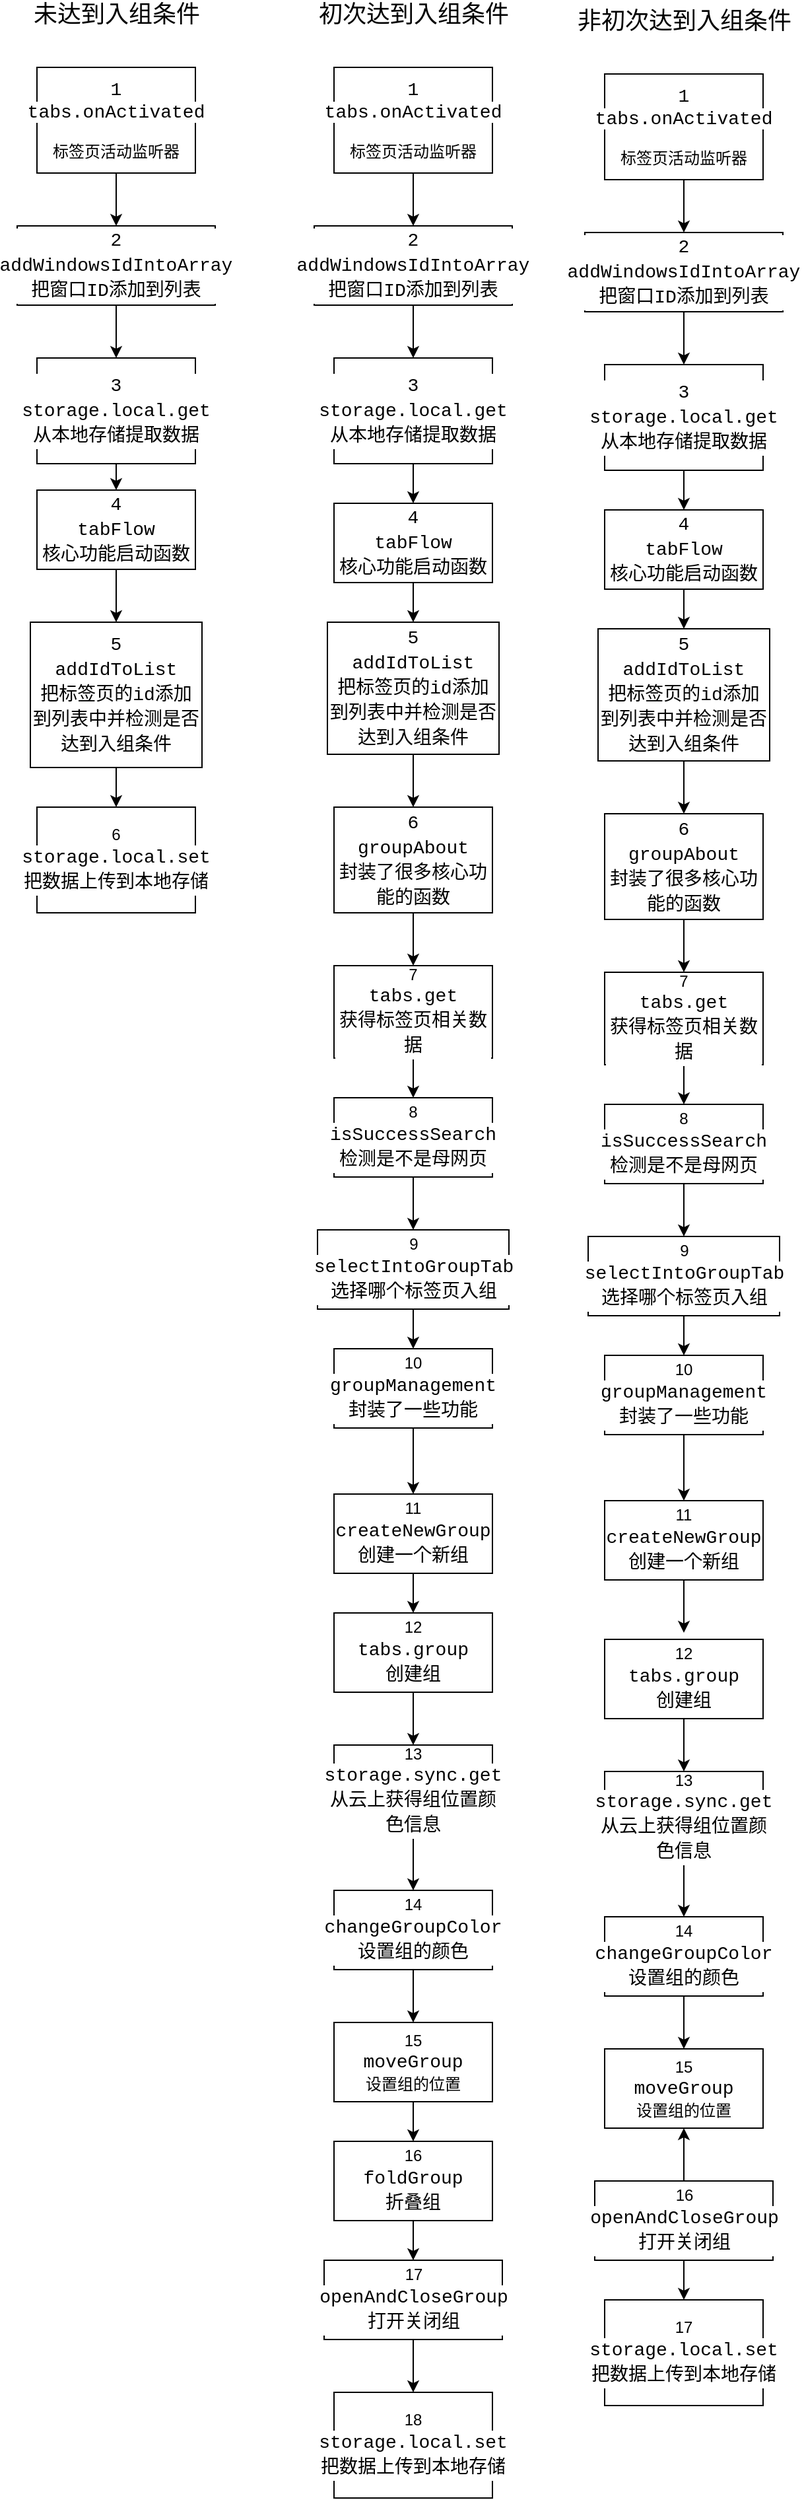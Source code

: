 <mxfile>
    <diagram id="6T31PPnlxJksm6oVFWNB" name="第 1 页">
        <mxGraphModel dx="869" dy="317" grid="1" gridSize="10" guides="1" tooltips="1" connect="1" arrows="1" fold="1" page="1" pageScale="1" pageWidth="827" pageHeight="1169" math="0" shadow="0">
            <root>
                <mxCell id="0"/>
                <mxCell id="1" parent="0"/>
                <mxCell id="5" value="" style="edgeStyle=none;html=1;fontSize=18;" parent="1" source="2" target="4" edge="1">
                    <mxGeometry relative="1" as="geometry"/>
                </mxCell>
                <mxCell id="2" value="&lt;span style=&quot;background-color: rgb(255 , 255 , 255) ; font-family: &amp;#34;d2coding&amp;#34; , &amp;#34;consolas&amp;#34; , &amp;#34;courier new&amp;#34; , monospace , &amp;#34;consolas&amp;#34; , &amp;#34;courier new&amp;#34; , monospace ; font-size: 14px&quot;&gt;1&lt;br&gt;tabs.onActivated&lt;/span&gt;&lt;br&gt;&lt;br&gt;标签页活动监听器" style="whiteSpace=wrap;html=1;" parent="1" vertex="1">
                    <mxGeometry x="80" y="80" width="120" height="80" as="geometry"/>
                </mxCell>
                <mxCell id="3" value="&lt;font style=&quot;font-size: 18px&quot;&gt;未达到入组条件&lt;/font&gt;" style="text;html=1;resizable=0;autosize=1;align=center;verticalAlign=middle;points=[];fillColor=none;strokeColor=none;rounded=0;" parent="1" vertex="1">
                    <mxGeometry x="70" y="30" width="140" height="20" as="geometry"/>
                </mxCell>
                <mxCell id="7" value="" style="edgeStyle=none;html=1;fontSize=18;" parent="1" source="4" target="6" edge="1">
                    <mxGeometry relative="1" as="geometry"/>
                </mxCell>
                <mxCell id="4" value="&lt;div style=&quot;background-color: rgb(255 , 255 , 255) ; font-family: &amp;#34;d2coding&amp;#34; , &amp;#34;consolas&amp;#34; , &amp;#34;courier new&amp;#34; , monospace , &amp;#34;consolas&amp;#34; , &amp;#34;courier new&amp;#34; , monospace ; font-size: 14px ; line-height: 19px&quot;&gt;&lt;div style=&quot;line-height: 19px&quot;&gt;2&lt;/div&gt;&lt;div style=&quot;line-height: 19px&quot;&gt;addWindowsIdIntoArray&lt;/div&gt;&lt;div style=&quot;line-height: 19px&quot;&gt;把窗口ID添加到列表&lt;/div&gt;&lt;/div&gt;" style="whiteSpace=wrap;html=1;" parent="1" vertex="1">
                    <mxGeometry x="65" y="200" width="150" height="60" as="geometry"/>
                </mxCell>
                <mxCell id="9" value="" style="edgeStyle=none;html=1;" edge="1" parent="1" source="6" target="8">
                    <mxGeometry relative="1" as="geometry"/>
                </mxCell>
                <mxCell id="6" value="&lt;div style=&quot;background-color: rgb(255 , 255 , 255) ; font-family: &amp;#34;d2coding&amp;#34; , &amp;#34;consolas&amp;#34; , &amp;#34;courier new&amp;#34; , monospace , &amp;#34;consolas&amp;#34; , &amp;#34;courier new&amp;#34; , monospace ; font-size: 14px ; line-height: 19px&quot;&gt;&lt;div style=&quot;line-height: 19px&quot;&gt;3&lt;/div&gt;&lt;div style=&quot;line-height: 19px&quot;&gt;storage.local.get&lt;/div&gt;&lt;div style=&quot;line-height: 19px&quot;&gt;从本地存储提取数据&lt;/div&gt;&lt;/div&gt;" style="whiteSpace=wrap;html=1;" parent="1" vertex="1">
                    <mxGeometry x="80" y="300" width="120" height="80" as="geometry"/>
                </mxCell>
                <mxCell id="11" value="" style="edgeStyle=none;html=1;" edge="1" parent="1" source="8" target="10">
                    <mxGeometry relative="1" as="geometry"/>
                </mxCell>
                <mxCell id="8" value="&lt;div style=&quot;background-color: rgb(255 , 255 , 255) ; font-family: &amp;#34;d2coding&amp;#34; , &amp;#34;consolas&amp;#34; , &amp;#34;courier new&amp;#34; , monospace , &amp;#34;consolas&amp;#34; , &amp;#34;courier new&amp;#34; , monospace ; font-size: 14px ; line-height: 19px&quot;&gt;&lt;div style=&quot;line-height: 19px&quot;&gt;4&lt;/div&gt;&lt;div style=&quot;line-height: 19px&quot;&gt;tabFlow&lt;/div&gt;&lt;div style=&quot;line-height: 19px&quot;&gt;核心功能启动函数&lt;/div&gt;&lt;/div&gt;" style="whiteSpace=wrap;html=1;" vertex="1" parent="1">
                    <mxGeometry x="80" y="400" width="120" height="60" as="geometry"/>
                </mxCell>
                <mxCell id="26" value="" style="edgeStyle=none;html=1;" edge="1" parent="1" source="10" target="25">
                    <mxGeometry relative="1" as="geometry"/>
                </mxCell>
                <mxCell id="10" value="&lt;div style=&quot;background-color: rgb(255 , 255 , 255) ; font-family: &amp;#34;d2coding&amp;#34; , &amp;#34;consolas&amp;#34; , &amp;#34;courier new&amp;#34; , monospace , &amp;#34;consolas&amp;#34; , &amp;#34;courier new&amp;#34; , monospace ; font-size: 14px ; line-height: 19px&quot;&gt;&lt;div style=&quot;line-height: 19px&quot;&gt;5&lt;/div&gt;&lt;div style=&quot;line-height: 19px&quot;&gt;addIdToList&lt;/div&gt;&lt;div style=&quot;line-height: 19px&quot;&gt;把标签页的id添加到列表中并检测是否达到入组条件&lt;/div&gt;&lt;/div&gt;" style="whiteSpace=wrap;html=1;" vertex="1" parent="1">
                    <mxGeometry x="75" y="500" width="130" height="110" as="geometry"/>
                </mxCell>
                <mxCell id="28" value="" style="edgeStyle=none;html=1;" edge="1" parent="1" source="12" target="27">
                    <mxGeometry relative="1" as="geometry"/>
                </mxCell>
                <mxCell id="12" value="&lt;div style=&quot;background-color: rgb(255 , 255 , 255) ; font-family: &amp;#34;d2coding&amp;#34; , &amp;#34;consolas&amp;#34; , &amp;#34;courier new&amp;#34; , monospace , &amp;#34;consolas&amp;#34; , &amp;#34;courier new&amp;#34; , monospace ; font-size: 14px ; line-height: 19px&quot;&gt;6&lt;/div&gt;&lt;div style=&quot;background-color: rgb(255 , 255 , 255) ; font-family: &amp;#34;d2coding&amp;#34; , &amp;#34;consolas&amp;#34; , &amp;#34;courier new&amp;#34; , monospace , &amp;#34;consolas&amp;#34; , &amp;#34;courier new&amp;#34; , monospace ; font-size: 14px ; line-height: 19px&quot;&gt;groupAbout&lt;/div&gt;&lt;div style=&quot;background-color: rgb(255 , 255 , 255) ; font-family: &amp;#34;d2coding&amp;#34; , &amp;#34;consolas&amp;#34; , &amp;#34;courier new&amp;#34; , monospace , &amp;#34;consolas&amp;#34; , &amp;#34;courier new&amp;#34; , monospace ; font-size: 14px ; line-height: 19px&quot;&gt;封装了很多核心功能的函数&lt;/div&gt;" style="whiteSpace=wrap;html=1;" vertex="1" parent="1">
                    <mxGeometry x="305" y="640" width="120" height="80" as="geometry"/>
                </mxCell>
                <mxCell id="14" value="" style="edgeStyle=none;html=1;fontSize=18;" edge="1" parent="1" source="15" target="18">
                    <mxGeometry relative="1" as="geometry"/>
                </mxCell>
                <mxCell id="15" value="&lt;span style=&quot;background-color: rgb(255 , 255 , 255) ; font-family: &amp;#34;d2coding&amp;#34; , &amp;#34;consolas&amp;#34; , &amp;#34;courier new&amp;#34; , monospace , &amp;#34;consolas&amp;#34; , &amp;#34;courier new&amp;#34; , monospace ; font-size: 14px&quot;&gt;1&lt;br&gt;tabs.onActivated&lt;/span&gt;&lt;br&gt;&lt;br&gt;标签页活动监听器" style="whiteSpace=wrap;html=1;" vertex="1" parent="1">
                    <mxGeometry x="305" y="80" width="120" height="80" as="geometry"/>
                </mxCell>
                <mxCell id="16" value="&lt;font style=&quot;font-size: 18px&quot;&gt;初次达到入组条件&lt;/font&gt;" style="text;html=1;resizable=0;autosize=1;align=center;verticalAlign=middle;points=[];fillColor=none;strokeColor=none;rounded=0;" vertex="1" parent="1">
                    <mxGeometry x="285" y="30" width="160" height="20" as="geometry"/>
                </mxCell>
                <mxCell id="17" value="" style="edgeStyle=none;html=1;fontSize=18;" edge="1" parent="1" source="18" target="20">
                    <mxGeometry relative="1" as="geometry"/>
                </mxCell>
                <mxCell id="18" value="&lt;div style=&quot;background-color: rgb(255 , 255 , 255) ; font-family: &amp;#34;d2coding&amp;#34; , &amp;#34;consolas&amp;#34; , &amp;#34;courier new&amp;#34; , monospace , &amp;#34;consolas&amp;#34; , &amp;#34;courier new&amp;#34; , monospace ; font-size: 14px ; line-height: 19px&quot;&gt;2&lt;/div&gt;&lt;div style=&quot;background-color: rgb(255 , 255 , 255) ; font-family: &amp;#34;d2coding&amp;#34; , &amp;#34;consolas&amp;#34; , &amp;#34;courier new&amp;#34; , monospace , &amp;#34;consolas&amp;#34; , &amp;#34;courier new&amp;#34; , monospace ; font-size: 14px ; line-height: 19px&quot;&gt;addWindowsIdIntoArray&lt;/div&gt;&lt;div style=&quot;background-color: rgb(255 , 255 , 255) ; font-family: &amp;#34;d2coding&amp;#34; , &amp;#34;consolas&amp;#34; , &amp;#34;courier new&amp;#34; , monospace , &amp;#34;consolas&amp;#34; , &amp;#34;courier new&amp;#34; , monospace ; font-size: 14px ; line-height: 19px&quot;&gt;把窗口ID添加到列表&lt;/div&gt;" style="whiteSpace=wrap;html=1;" vertex="1" parent="1">
                    <mxGeometry x="290" y="200" width="150" height="60" as="geometry"/>
                </mxCell>
                <mxCell id="19" value="" style="edgeStyle=none;html=1;" edge="1" parent="1" source="20" target="22">
                    <mxGeometry relative="1" as="geometry"/>
                </mxCell>
                <mxCell id="20" value="&lt;div style=&quot;background-color: rgb(255 , 255 , 255) ; font-family: &amp;#34;d2coding&amp;#34; , &amp;#34;consolas&amp;#34; , &amp;#34;courier new&amp;#34; , monospace , &amp;#34;consolas&amp;#34; , &amp;#34;courier new&amp;#34; , monospace ; font-size: 14px ; line-height: 19px&quot;&gt;3&lt;/div&gt;&lt;div style=&quot;background-color: rgb(255 , 255 , 255) ; font-family: &amp;#34;d2coding&amp;#34; , &amp;#34;consolas&amp;#34; , &amp;#34;courier new&amp;#34; , monospace , &amp;#34;consolas&amp;#34; , &amp;#34;courier new&amp;#34; , monospace ; font-size: 14px ; line-height: 19px&quot;&gt;storage.local.get&lt;/div&gt;&lt;div style=&quot;background-color: rgb(255 , 255 , 255) ; font-family: &amp;#34;d2coding&amp;#34; , &amp;#34;consolas&amp;#34; , &amp;#34;courier new&amp;#34; , monospace , &amp;#34;consolas&amp;#34; , &amp;#34;courier new&amp;#34; , monospace ; font-size: 14px ; line-height: 19px&quot;&gt;从本地存储提取数据&lt;/div&gt;" style="whiteSpace=wrap;html=1;" vertex="1" parent="1">
                    <mxGeometry x="305" y="300" width="120" height="80" as="geometry"/>
                </mxCell>
                <mxCell id="21" value="" style="edgeStyle=none;html=1;" edge="1" parent="1" source="22" target="24">
                    <mxGeometry relative="1" as="geometry"/>
                </mxCell>
                <mxCell id="22" value="&lt;div style=&quot;background-color: rgb(255 , 255 , 255) ; font-family: &amp;#34;d2coding&amp;#34; , &amp;#34;consolas&amp;#34; , &amp;#34;courier new&amp;#34; , monospace , &amp;#34;consolas&amp;#34; , &amp;#34;courier new&amp;#34; , monospace ; font-size: 14px ; line-height: 19px&quot;&gt;4&lt;/div&gt;&lt;div style=&quot;background-color: rgb(255 , 255 , 255) ; font-family: &amp;#34;d2coding&amp;#34; , &amp;#34;consolas&amp;#34; , &amp;#34;courier new&amp;#34; , monospace , &amp;#34;consolas&amp;#34; , &amp;#34;courier new&amp;#34; , monospace ; font-size: 14px ; line-height: 19px&quot;&gt;tabFlow&lt;/div&gt;&lt;div style=&quot;background-color: rgb(255 , 255 , 255) ; font-family: &amp;#34;d2coding&amp;#34; , &amp;#34;consolas&amp;#34; , &amp;#34;courier new&amp;#34; , monospace , &amp;#34;consolas&amp;#34; , &amp;#34;courier new&amp;#34; , monospace ; font-size: 14px ; line-height: 19px&quot;&gt;核心功能启动函数&lt;/div&gt;" style="whiteSpace=wrap;html=1;" vertex="1" parent="1">
                    <mxGeometry x="305" y="410" width="120" height="60" as="geometry"/>
                </mxCell>
                <mxCell id="23" value="" style="edgeStyle=none;html=1;entryX=0.5;entryY=0;entryDx=0;entryDy=0;" edge="1" parent="1" source="24" target="12">
                    <mxGeometry relative="1" as="geometry">
                        <mxPoint x="365" y="600" as="targetPoint"/>
                    </mxGeometry>
                </mxCell>
                <mxCell id="24" value="&lt;div style=&quot;background-color: rgb(255 , 255 , 255) ; font-family: &amp;#34;d2coding&amp;#34; , &amp;#34;consolas&amp;#34; , &amp;#34;courier new&amp;#34; , monospace , &amp;#34;consolas&amp;#34; , &amp;#34;courier new&amp;#34; , monospace ; font-size: 14px ; line-height: 19px&quot;&gt;5&lt;/div&gt;&lt;div style=&quot;background-color: rgb(255 , 255 , 255) ; font-family: &amp;#34;d2coding&amp;#34; , &amp;#34;consolas&amp;#34; , &amp;#34;courier new&amp;#34; , monospace , &amp;#34;consolas&amp;#34; , &amp;#34;courier new&amp;#34; , monospace ; font-size: 14px ; line-height: 19px&quot;&gt;addIdToList&lt;/div&gt;&lt;div style=&quot;background-color: rgb(255 , 255 , 255) ; font-family: &amp;#34;d2coding&amp;#34; , &amp;#34;consolas&amp;#34; , &amp;#34;courier new&amp;#34; , monospace , &amp;#34;consolas&amp;#34; , &amp;#34;courier new&amp;#34; , monospace ; font-size: 14px ; line-height: 19px&quot;&gt;把标签页的id添加到列表中并检测是否达到入组条件&lt;/div&gt;" style="whiteSpace=wrap;html=1;" vertex="1" parent="1">
                    <mxGeometry x="300" y="500" width="130" height="100" as="geometry"/>
                </mxCell>
                <mxCell id="25" value="6&lt;br&gt;&lt;div style=&quot;background-color: rgb(255 , 255 , 255) ; font-family: &amp;#34;d2coding&amp;#34; , &amp;#34;consolas&amp;#34; , &amp;#34;courier new&amp;#34; , monospace , &amp;#34;consolas&amp;#34; , &amp;#34;courier new&amp;#34; , monospace ; font-size: 14px ; line-height: 19px&quot;&gt;storage.local.set&lt;/div&gt;&lt;div style=&quot;background-color: rgb(255 , 255 , 255) ; font-family: &amp;#34;d2coding&amp;#34; , &amp;#34;consolas&amp;#34; , &amp;#34;courier new&amp;#34; , monospace , &amp;#34;consolas&amp;#34; , &amp;#34;courier new&amp;#34; , monospace ; font-size: 14px ; line-height: 19px&quot;&gt;把数据上传到本地存储&lt;/div&gt;" style="whiteSpace=wrap;html=1;" vertex="1" parent="1">
                    <mxGeometry x="80" y="640" width="120" height="80" as="geometry"/>
                </mxCell>
                <mxCell id="30" value="" style="edgeStyle=none;html=1;" edge="1" parent="1" source="27" target="29">
                    <mxGeometry relative="1" as="geometry"/>
                </mxCell>
                <mxCell id="27" value="7&lt;br&gt;&lt;div style=&quot;background-color: rgb(255 , 255 , 255) ; font-family: &amp;#34;d2coding&amp;#34; , &amp;#34;consolas&amp;#34; , &amp;#34;courier new&amp;#34; , monospace , &amp;#34;consolas&amp;#34; , &amp;#34;courier new&amp;#34; , monospace ; font-size: 14px ; line-height: 19px&quot;&gt;tabs.get&lt;/div&gt;&lt;div style=&quot;background-color: rgb(255 , 255 , 255) ; font-family: &amp;#34;d2coding&amp;#34; , &amp;#34;consolas&amp;#34; , &amp;#34;courier new&amp;#34; , monospace , &amp;#34;consolas&amp;#34; , &amp;#34;courier new&amp;#34; , monospace ; font-size: 14px ; line-height: 19px&quot;&gt;获得标签页相关数据&lt;/div&gt;" style="whiteSpace=wrap;html=1;" vertex="1" parent="1">
                    <mxGeometry x="305" y="760" width="120" height="70" as="geometry"/>
                </mxCell>
                <mxCell id="32" value="" style="edgeStyle=none;html=1;" edge="1" parent="1" source="29" target="31">
                    <mxGeometry relative="1" as="geometry"/>
                </mxCell>
                <mxCell id="29" value="8&lt;br&gt;&lt;div style=&quot;background-color: rgb(255 , 255 , 255) ; font-family: &amp;#34;d2coding&amp;#34; , &amp;#34;consolas&amp;#34; , &amp;#34;courier new&amp;#34; , monospace , &amp;#34;consolas&amp;#34; , &amp;#34;courier new&amp;#34; , monospace ; font-size: 14px ; line-height: 19px&quot;&gt;isSuccessSearch&lt;/div&gt;&lt;div style=&quot;background-color: rgb(255 , 255 , 255) ; font-family: &amp;#34;d2coding&amp;#34; , &amp;#34;consolas&amp;#34; , &amp;#34;courier new&amp;#34; , monospace , &amp;#34;consolas&amp;#34; , &amp;#34;courier new&amp;#34; , monospace ; font-size: 14px ; line-height: 19px&quot;&gt;检测是不是母网页&lt;/div&gt;" style="whiteSpace=wrap;html=1;" vertex="1" parent="1">
                    <mxGeometry x="305" y="860" width="120" height="60" as="geometry"/>
                </mxCell>
                <mxCell id="34" value="" style="edgeStyle=none;html=1;" edge="1" parent="1" source="31" target="33">
                    <mxGeometry relative="1" as="geometry"/>
                </mxCell>
                <mxCell id="31" value="9&lt;br&gt;&lt;div style=&quot;background-color: rgb(255 , 255 , 255) ; font-family: &amp;#34;d2coding&amp;#34; , &amp;#34;consolas&amp;#34; , &amp;#34;courier new&amp;#34; , monospace , &amp;#34;consolas&amp;#34; , &amp;#34;courier new&amp;#34; , monospace ; font-size: 14px ; line-height: 19px&quot;&gt;selectIntoGroupTab&lt;/div&gt;&lt;div style=&quot;background-color: rgb(255 , 255 , 255) ; font-family: &amp;#34;d2coding&amp;#34; , &amp;#34;consolas&amp;#34; , &amp;#34;courier new&amp;#34; , monospace , &amp;#34;consolas&amp;#34; , &amp;#34;courier new&amp;#34; , monospace ; font-size: 14px ; line-height: 19px&quot;&gt;选择哪个标签页入组&lt;/div&gt;" style="whiteSpace=wrap;html=1;" vertex="1" parent="1">
                    <mxGeometry x="292.5" y="960" width="145" height="60" as="geometry"/>
                </mxCell>
                <mxCell id="36" value="" style="edgeStyle=none;html=1;" edge="1" parent="1" source="33" target="35">
                    <mxGeometry relative="1" as="geometry"/>
                </mxCell>
                <mxCell id="33" value="10&lt;br&gt;&lt;div style=&quot;background-color: rgb(255 , 255 , 255) ; font-family: &amp;#34;d2coding&amp;#34; , &amp;#34;consolas&amp;#34; , &amp;#34;courier new&amp;#34; , monospace , &amp;#34;consolas&amp;#34; , &amp;#34;courier new&amp;#34; , monospace ; font-size: 14px ; line-height: 19px&quot;&gt;groupManagement&lt;/div&gt;&lt;div style=&quot;background-color: rgb(255 , 255 , 255) ; font-family: &amp;#34;d2coding&amp;#34; , &amp;#34;consolas&amp;#34; , &amp;#34;courier new&amp;#34; , monospace , &amp;#34;consolas&amp;#34; , &amp;#34;courier new&amp;#34; , monospace ; font-size: 14px ; line-height: 19px&quot;&gt;封装了一些功能&lt;/div&gt;" style="whiteSpace=wrap;html=1;" vertex="1" parent="1">
                    <mxGeometry x="305" y="1050" width="120" height="60" as="geometry"/>
                </mxCell>
                <mxCell id="95" value="" style="edgeStyle=none;html=1;" edge="1" parent="1" source="35" target="94">
                    <mxGeometry relative="1" as="geometry"/>
                </mxCell>
                <mxCell id="35" value="11&lt;br&gt;&lt;div style=&quot;background-color: rgb(255 , 255 , 255) ; font-family: &amp;#34;d2coding&amp;#34; , &amp;#34;consolas&amp;#34; , &amp;#34;courier new&amp;#34; , monospace , &amp;#34;consolas&amp;#34; , &amp;#34;courier new&amp;#34; , monospace ; font-size: 14px ; line-height: 19px&quot;&gt;createNewGroup&lt;/div&gt;&lt;div style=&quot;background-color: rgb(255 , 255 , 255) ; font-family: &amp;#34;d2coding&amp;#34; , &amp;#34;consolas&amp;#34; , &amp;#34;courier new&amp;#34; , monospace , &amp;#34;consolas&amp;#34; , &amp;#34;courier new&amp;#34; , monospace ; font-size: 14px ; line-height: 19px&quot;&gt;创建一个新组&lt;/div&gt;" style="whiteSpace=wrap;html=1;" vertex="1" parent="1">
                    <mxGeometry x="305" y="1160" width="120" height="60" as="geometry"/>
                </mxCell>
                <mxCell id="40" value="" style="edgeStyle=none;html=1;" edge="1" parent="1" source="37" target="39">
                    <mxGeometry relative="1" as="geometry"/>
                </mxCell>
                <mxCell id="37" value="16&lt;br&gt;&lt;div style=&quot;background-color: rgb(255 , 255 , 255) ; font-family: &amp;#34;d2coding&amp;#34; , &amp;#34;consolas&amp;#34; , &amp;#34;courier new&amp;#34; , monospace , &amp;#34;consolas&amp;#34; , &amp;#34;courier new&amp;#34; , monospace ; font-size: 14px ; line-height: 19px&quot;&gt;foldGroup&lt;/div&gt;&lt;div style=&quot;background-color: rgb(255 , 255 , 255) ; font-family: &amp;#34;d2coding&amp;#34; , &amp;#34;consolas&amp;#34; , &amp;#34;courier new&amp;#34; , monospace , &amp;#34;consolas&amp;#34; , &amp;#34;courier new&amp;#34; , monospace ; font-size: 14px ; line-height: 19px&quot;&gt;折叠组&lt;/div&gt;" style="whiteSpace=wrap;html=1;" vertex="1" parent="1">
                    <mxGeometry x="305" y="1650" width="120" height="60" as="geometry"/>
                </mxCell>
                <mxCell id="113" value="" style="edgeStyle=none;html=1;" edge="1" parent="1" source="39" target="112">
                    <mxGeometry relative="1" as="geometry"/>
                </mxCell>
                <mxCell id="39" value="17&lt;br&gt;&lt;div style=&quot;background-color: rgb(255 , 255 , 255) ; font-family: &amp;#34;d2coding&amp;#34; , &amp;#34;consolas&amp;#34; , &amp;#34;courier new&amp;#34; , monospace , &amp;#34;consolas&amp;#34; , &amp;#34;courier new&amp;#34; , monospace ; font-size: 14px ; line-height: 19px&quot;&gt;openAndCloseGroup&lt;/div&gt;&lt;div style=&quot;background-color: rgb(255 , 255 , 255) ; font-family: &amp;#34;d2coding&amp;#34; , &amp;#34;consolas&amp;#34; , &amp;#34;courier new&amp;#34; , monospace , &amp;#34;consolas&amp;#34; , &amp;#34;courier new&amp;#34; , monospace ; font-size: 14px ; line-height: 19px&quot;&gt;打开关闭组&lt;/div&gt;" style="whiteSpace=wrap;html=1;" vertex="1" parent="1">
                    <mxGeometry x="297.5" y="1740" width="135" height="60" as="geometry"/>
                </mxCell>
                <mxCell id="65" value="" style="edgeStyle=none;html=1;" edge="1" parent="1" source="66" target="79">
                    <mxGeometry relative="1" as="geometry"/>
                </mxCell>
                <mxCell id="66" value="&lt;div style=&quot;background-color: rgb(255 , 255 , 255) ; font-family: &amp;#34;d2coding&amp;#34; , &amp;#34;consolas&amp;#34; , &amp;#34;courier new&amp;#34; , monospace , &amp;#34;consolas&amp;#34; , &amp;#34;courier new&amp;#34; , monospace ; font-size: 14px ; line-height: 19px&quot;&gt;6&lt;/div&gt;&lt;div style=&quot;background-color: rgb(255 , 255 , 255) ; font-family: &amp;#34;d2coding&amp;#34; , &amp;#34;consolas&amp;#34; , &amp;#34;courier new&amp;#34; , monospace , &amp;#34;consolas&amp;#34; , &amp;#34;courier new&amp;#34; , monospace ; font-size: 14px ; line-height: 19px&quot;&gt;groupAbout&lt;/div&gt;&lt;div style=&quot;background-color: rgb(255 , 255 , 255) ; font-family: &amp;#34;d2coding&amp;#34; , &amp;#34;consolas&amp;#34; , &amp;#34;courier new&amp;#34; , monospace , &amp;#34;consolas&amp;#34; , &amp;#34;courier new&amp;#34; , monospace ; font-size: 14px ; line-height: 19px&quot;&gt;封装了很多核心功能的函数&lt;/div&gt;" style="whiteSpace=wrap;html=1;" vertex="1" parent="1">
                    <mxGeometry x="510" y="645" width="120" height="80" as="geometry"/>
                </mxCell>
                <mxCell id="67" value="" style="edgeStyle=none;html=1;fontSize=18;" edge="1" parent="1" source="68" target="71">
                    <mxGeometry relative="1" as="geometry"/>
                </mxCell>
                <mxCell id="68" value="&lt;span style=&quot;background-color: rgb(255 , 255 , 255) ; font-family: &amp;#34;d2coding&amp;#34; , &amp;#34;consolas&amp;#34; , &amp;#34;courier new&amp;#34; , monospace , &amp;#34;consolas&amp;#34; , &amp;#34;courier new&amp;#34; , monospace ; font-size: 14px&quot;&gt;1&lt;br&gt;tabs.onActivated&lt;/span&gt;&lt;br&gt;&lt;br&gt;标签页活动监听器" style="whiteSpace=wrap;html=1;" vertex="1" parent="1">
                    <mxGeometry x="510" y="85" width="120" height="80" as="geometry"/>
                </mxCell>
                <mxCell id="69" value="&lt;font style=&quot;font-size: 18px&quot;&gt;非初次达到入组条件&lt;/font&gt;" style="text;html=1;resizable=0;autosize=1;align=center;verticalAlign=middle;points=[];fillColor=none;strokeColor=none;rounded=0;" vertex="1" parent="1">
                    <mxGeometry x="480" y="35" width="180" height="20" as="geometry"/>
                </mxCell>
                <mxCell id="70" value="" style="edgeStyle=none;html=1;fontSize=18;" edge="1" parent="1" source="71" target="73">
                    <mxGeometry relative="1" as="geometry"/>
                </mxCell>
                <mxCell id="71" value="&lt;div style=&quot;background-color: rgb(255 , 255 , 255) ; font-family: &amp;#34;d2coding&amp;#34; , &amp;#34;consolas&amp;#34; , &amp;#34;courier new&amp;#34; , monospace , &amp;#34;consolas&amp;#34; , &amp;#34;courier new&amp;#34; , monospace ; font-size: 14px ; line-height: 19px&quot;&gt;2&lt;/div&gt;&lt;div style=&quot;background-color: rgb(255 , 255 , 255) ; font-family: &amp;#34;d2coding&amp;#34; , &amp;#34;consolas&amp;#34; , &amp;#34;courier new&amp;#34; , monospace , &amp;#34;consolas&amp;#34; , &amp;#34;courier new&amp;#34; , monospace ; font-size: 14px ; line-height: 19px&quot;&gt;addWindowsIdIntoArray&lt;/div&gt;&lt;div style=&quot;background-color: rgb(255 , 255 , 255) ; font-family: &amp;#34;d2coding&amp;#34; , &amp;#34;consolas&amp;#34; , &amp;#34;courier new&amp;#34; , monospace , &amp;#34;consolas&amp;#34; , &amp;#34;courier new&amp;#34; , monospace ; font-size: 14px ; line-height: 19px&quot;&gt;把窗口ID添加到列表&lt;/div&gt;" style="whiteSpace=wrap;html=1;" vertex="1" parent="1">
                    <mxGeometry x="495" y="205" width="150" height="60" as="geometry"/>
                </mxCell>
                <mxCell id="72" value="" style="edgeStyle=none;html=1;" edge="1" parent="1" source="73" target="75">
                    <mxGeometry relative="1" as="geometry"/>
                </mxCell>
                <mxCell id="73" value="&lt;div style=&quot;background-color: rgb(255 , 255 , 255) ; font-family: &amp;#34;d2coding&amp;#34; , &amp;#34;consolas&amp;#34; , &amp;#34;courier new&amp;#34; , monospace , &amp;#34;consolas&amp;#34; , &amp;#34;courier new&amp;#34; , monospace ; font-size: 14px ; line-height: 19px&quot;&gt;3&lt;/div&gt;&lt;div style=&quot;background-color: rgb(255 , 255 , 255) ; font-family: &amp;#34;d2coding&amp;#34; , &amp;#34;consolas&amp;#34; , &amp;#34;courier new&amp;#34; , monospace , &amp;#34;consolas&amp;#34; , &amp;#34;courier new&amp;#34; , monospace ; font-size: 14px ; line-height: 19px&quot;&gt;storage.local.get&lt;/div&gt;&lt;div style=&quot;background-color: rgb(255 , 255 , 255) ; font-family: &amp;#34;d2coding&amp;#34; , &amp;#34;consolas&amp;#34; , &amp;#34;courier new&amp;#34; , monospace , &amp;#34;consolas&amp;#34; , &amp;#34;courier new&amp;#34; , monospace ; font-size: 14px ; line-height: 19px&quot;&gt;从本地存储提取数据&lt;/div&gt;" style="whiteSpace=wrap;html=1;" vertex="1" parent="1">
                    <mxGeometry x="510" y="305" width="120" height="80" as="geometry"/>
                </mxCell>
                <mxCell id="74" value="" style="edgeStyle=none;html=1;" edge="1" parent="1" source="75" target="77">
                    <mxGeometry relative="1" as="geometry"/>
                </mxCell>
                <mxCell id="75" value="&lt;div style=&quot;background-color: rgb(255 , 255 , 255) ; font-family: &amp;#34;d2coding&amp;#34; , &amp;#34;consolas&amp;#34; , &amp;#34;courier new&amp;#34; , monospace , &amp;#34;consolas&amp;#34; , &amp;#34;courier new&amp;#34; , monospace ; font-size: 14px ; line-height: 19px&quot;&gt;4&lt;/div&gt;&lt;div style=&quot;background-color: rgb(255 , 255 , 255) ; font-family: &amp;#34;d2coding&amp;#34; , &amp;#34;consolas&amp;#34; , &amp;#34;courier new&amp;#34; , monospace , &amp;#34;consolas&amp;#34; , &amp;#34;courier new&amp;#34; , monospace ; font-size: 14px ; line-height: 19px&quot;&gt;tabFlow&lt;/div&gt;&lt;div style=&quot;background-color: rgb(255 , 255 , 255) ; font-family: &amp;#34;d2coding&amp;#34; , &amp;#34;consolas&amp;#34; , &amp;#34;courier new&amp;#34; , monospace , &amp;#34;consolas&amp;#34; , &amp;#34;courier new&amp;#34; , monospace ; font-size: 14px ; line-height: 19px&quot;&gt;核心功能启动函数&lt;/div&gt;" style="whiteSpace=wrap;html=1;" vertex="1" parent="1">
                    <mxGeometry x="510" y="415" width="120" height="60" as="geometry"/>
                </mxCell>
                <mxCell id="76" value="" style="edgeStyle=none;html=1;entryX=0.5;entryY=0;entryDx=0;entryDy=0;" edge="1" parent="1" source="77" target="66">
                    <mxGeometry relative="1" as="geometry">
                        <mxPoint x="570" y="605" as="targetPoint"/>
                    </mxGeometry>
                </mxCell>
                <mxCell id="77" value="&lt;div style=&quot;background-color: rgb(255 , 255 , 255) ; font-family: &amp;#34;d2coding&amp;#34; , &amp;#34;consolas&amp;#34; , &amp;#34;courier new&amp;#34; , monospace , &amp;#34;consolas&amp;#34; , &amp;#34;courier new&amp;#34; , monospace ; font-size: 14px ; line-height: 19px&quot;&gt;5&lt;/div&gt;&lt;div style=&quot;background-color: rgb(255 , 255 , 255) ; font-family: &amp;#34;d2coding&amp;#34; , &amp;#34;consolas&amp;#34; , &amp;#34;courier new&amp;#34; , monospace , &amp;#34;consolas&amp;#34; , &amp;#34;courier new&amp;#34; , monospace ; font-size: 14px ; line-height: 19px&quot;&gt;addIdToList&lt;/div&gt;&lt;div style=&quot;background-color: rgb(255 , 255 , 255) ; font-family: &amp;#34;d2coding&amp;#34; , &amp;#34;consolas&amp;#34; , &amp;#34;courier new&amp;#34; , monospace , &amp;#34;consolas&amp;#34; , &amp;#34;courier new&amp;#34; , monospace ; font-size: 14px ; line-height: 19px&quot;&gt;把标签页的id添加到列表中并检测是否达到入组条件&lt;/div&gt;" style="whiteSpace=wrap;html=1;" vertex="1" parent="1">
                    <mxGeometry x="505" y="505" width="130" height="100" as="geometry"/>
                </mxCell>
                <mxCell id="78" value="" style="edgeStyle=none;html=1;" edge="1" parent="1" source="79" target="81">
                    <mxGeometry relative="1" as="geometry"/>
                </mxCell>
                <mxCell id="79" value="7&lt;br&gt;&lt;div style=&quot;background-color: rgb(255 , 255 , 255) ; font-family: &amp;#34;d2coding&amp;#34; , &amp;#34;consolas&amp;#34; , &amp;#34;courier new&amp;#34; , monospace , &amp;#34;consolas&amp;#34; , &amp;#34;courier new&amp;#34; , monospace ; font-size: 14px ; line-height: 19px&quot;&gt;tabs.get&lt;/div&gt;&lt;div style=&quot;background-color: rgb(255 , 255 , 255) ; font-family: &amp;#34;d2coding&amp;#34; , &amp;#34;consolas&amp;#34; , &amp;#34;courier new&amp;#34; , monospace , &amp;#34;consolas&amp;#34; , &amp;#34;courier new&amp;#34; , monospace ; font-size: 14px ; line-height: 19px&quot;&gt;获得标签页相关数据&lt;/div&gt;" style="whiteSpace=wrap;html=1;" vertex="1" parent="1">
                    <mxGeometry x="510" y="765" width="120" height="70" as="geometry"/>
                </mxCell>
                <mxCell id="80" value="" style="edgeStyle=none;html=1;" edge="1" parent="1" source="81" target="83">
                    <mxGeometry relative="1" as="geometry"/>
                </mxCell>
                <mxCell id="81" value="8&lt;br&gt;&lt;div style=&quot;background-color: rgb(255 , 255 , 255) ; font-family: &amp;#34;d2coding&amp;#34; , &amp;#34;consolas&amp;#34; , &amp;#34;courier new&amp;#34; , monospace , &amp;#34;consolas&amp;#34; , &amp;#34;courier new&amp;#34; , monospace ; font-size: 14px ; line-height: 19px&quot;&gt;isSuccessSearch&lt;/div&gt;&lt;div style=&quot;background-color: rgb(255 , 255 , 255) ; font-family: &amp;#34;d2coding&amp;#34; , &amp;#34;consolas&amp;#34; , &amp;#34;courier new&amp;#34; , monospace , &amp;#34;consolas&amp;#34; , &amp;#34;courier new&amp;#34; , monospace ; font-size: 14px ; line-height: 19px&quot;&gt;检测是不是母网页&lt;/div&gt;" style="whiteSpace=wrap;html=1;" vertex="1" parent="1">
                    <mxGeometry x="510" y="865" width="120" height="60" as="geometry"/>
                </mxCell>
                <mxCell id="82" value="" style="edgeStyle=none;html=1;" edge="1" parent="1" source="83" target="85">
                    <mxGeometry relative="1" as="geometry"/>
                </mxCell>
                <mxCell id="83" value="9&lt;br&gt;&lt;div style=&quot;background-color: rgb(255 , 255 , 255) ; font-family: &amp;#34;d2coding&amp;#34; , &amp;#34;consolas&amp;#34; , &amp;#34;courier new&amp;#34; , monospace , &amp;#34;consolas&amp;#34; , &amp;#34;courier new&amp;#34; , monospace ; font-size: 14px ; line-height: 19px&quot;&gt;selectIntoGroupTab&lt;/div&gt;&lt;div style=&quot;background-color: rgb(255 , 255 , 255) ; font-family: &amp;#34;d2coding&amp;#34; , &amp;#34;consolas&amp;#34; , &amp;#34;courier new&amp;#34; , monospace , &amp;#34;consolas&amp;#34; , &amp;#34;courier new&amp;#34; , monospace ; font-size: 14px ; line-height: 19px&quot;&gt;选择哪个标签页入组&lt;/div&gt;" style="whiteSpace=wrap;html=1;" vertex="1" parent="1">
                    <mxGeometry x="497.5" y="965" width="145" height="60" as="geometry"/>
                </mxCell>
                <mxCell id="84" value="" style="edgeStyle=none;html=1;" edge="1" parent="1" source="85" target="87">
                    <mxGeometry relative="1" as="geometry"/>
                </mxCell>
                <mxCell id="85" value="10&lt;br&gt;&lt;div style=&quot;background-color: rgb(255 , 255 , 255) ; font-family: &amp;#34;d2coding&amp;#34; , &amp;#34;consolas&amp;#34; , &amp;#34;courier new&amp;#34; , monospace , &amp;#34;consolas&amp;#34; , &amp;#34;courier new&amp;#34; , monospace ; font-size: 14px ; line-height: 19px&quot;&gt;groupManagement&lt;/div&gt;&lt;div style=&quot;background-color: rgb(255 , 255 , 255) ; font-family: &amp;#34;d2coding&amp;#34; , &amp;#34;consolas&amp;#34; , &amp;#34;courier new&amp;#34; , monospace , &amp;#34;consolas&amp;#34; , &amp;#34;courier new&amp;#34; , monospace ; font-size: 14px ; line-height: 19px&quot;&gt;封装了一些功能&lt;/div&gt;" style="whiteSpace=wrap;html=1;" vertex="1" parent="1">
                    <mxGeometry x="510" y="1055" width="120" height="60" as="geometry"/>
                </mxCell>
                <mxCell id="86" value="" style="edgeStyle=none;html=1;" edge="1" parent="1" source="87">
                    <mxGeometry relative="1" as="geometry">
                        <mxPoint x="570" y="1265" as="targetPoint"/>
                    </mxGeometry>
                </mxCell>
                <mxCell id="87" value="11&lt;br&gt;&lt;div style=&quot;background-color: rgb(255 , 255 , 255) ; font-family: &amp;#34;d2coding&amp;#34; , &amp;#34;consolas&amp;#34; , &amp;#34;courier new&amp;#34; , monospace , &amp;#34;consolas&amp;#34; , &amp;#34;courier new&amp;#34; , monospace ; font-size: 14px ; line-height: 19px&quot;&gt;createNewGroup&lt;/div&gt;&lt;div style=&quot;background-color: rgb(255 , 255 , 255) ; font-family: &amp;#34;d2coding&amp;#34; , &amp;#34;consolas&amp;#34; , &amp;#34;courier new&amp;#34; , monospace , &amp;#34;consolas&amp;#34; , &amp;#34;courier new&amp;#34; , monospace ; font-size: 14px ; line-height: 19px&quot;&gt;创建一个新组&lt;/div&gt;" style="whiteSpace=wrap;html=1;" vertex="1" parent="1">
                    <mxGeometry x="510" y="1165" width="120" height="60" as="geometry"/>
                </mxCell>
                <mxCell id="97" value="" style="edgeStyle=none;html=1;" edge="1" parent="1" source="94" target="96">
                    <mxGeometry relative="1" as="geometry"/>
                </mxCell>
                <mxCell id="94" value="12&lt;br&gt;&lt;div style=&quot;background-color: rgb(255 , 255 , 255) ; font-family: &amp;#34;d2coding&amp;#34; , &amp;#34;consolas&amp;#34; , &amp;#34;courier new&amp;#34; , monospace , &amp;#34;consolas&amp;#34; , &amp;#34;courier new&amp;#34; , monospace ; font-size: 14px ; line-height: 19px&quot;&gt;tabs.group&lt;/div&gt;&lt;div style=&quot;background-color: rgb(255 , 255 , 255) ; font-family: &amp;#34;d2coding&amp;#34; , &amp;#34;consolas&amp;#34; , &amp;#34;courier new&amp;#34; , monospace , &amp;#34;consolas&amp;#34; , &amp;#34;courier new&amp;#34; , monospace ; font-size: 14px ; line-height: 19px&quot;&gt;创建组&lt;/div&gt;" style="whiteSpace=wrap;html=1;" vertex="1" parent="1">
                    <mxGeometry x="305" y="1250" width="120" height="60" as="geometry"/>
                </mxCell>
                <mxCell id="99" value="" style="edgeStyle=none;html=1;" edge="1" parent="1" source="96" target="98">
                    <mxGeometry relative="1" as="geometry"/>
                </mxCell>
                <mxCell id="96" value="13&lt;br&gt;&lt;div style=&quot;background-color: rgb(255 , 255 , 255) ; font-family: &amp;#34;d2coding&amp;#34; , &amp;#34;consolas&amp;#34; , &amp;#34;courier new&amp;#34; , monospace , &amp;#34;consolas&amp;#34; , &amp;#34;courier new&amp;#34; , monospace ; font-size: 14px ; line-height: 19px&quot;&gt;storage.sync.get&lt;/div&gt;&lt;div style=&quot;background-color: rgb(255 , 255 , 255) ; font-family: &amp;#34;d2coding&amp;#34; , &amp;#34;consolas&amp;#34; , &amp;#34;courier new&amp;#34; , monospace , &amp;#34;consolas&amp;#34; , &amp;#34;courier new&amp;#34; , monospace ; font-size: 14px ; line-height: 19px&quot;&gt;从云上获得组位置颜色信息&lt;/div&gt;" style="whiteSpace=wrap;html=1;" vertex="1" parent="1">
                    <mxGeometry x="305" y="1350" width="120" height="70" as="geometry"/>
                </mxCell>
                <mxCell id="101" value="" style="edgeStyle=none;html=1;" edge="1" parent="1" source="98" target="100">
                    <mxGeometry relative="1" as="geometry"/>
                </mxCell>
                <mxCell id="98" value="14&lt;br&gt;&lt;div style=&quot;background-color: rgb(255 , 255 , 255) ; font-family: &amp;#34;d2coding&amp;#34; , &amp;#34;consolas&amp;#34; , &amp;#34;courier new&amp;#34; , monospace , &amp;#34;consolas&amp;#34; , &amp;#34;courier new&amp;#34; , monospace ; font-size: 14px ; line-height: 19px&quot;&gt;changeGroupColor&lt;/div&gt;&lt;div style=&quot;background-color: rgb(255 , 255 , 255) ; font-family: &amp;#34;d2coding&amp;#34; , &amp;#34;consolas&amp;#34; , &amp;#34;courier new&amp;#34; , monospace , &amp;#34;consolas&amp;#34; , &amp;#34;courier new&amp;#34; , monospace ; font-size: 14px ; line-height: 19px&quot;&gt;设置组的颜色&lt;/div&gt;" style="whiteSpace=wrap;html=1;" vertex="1" parent="1">
                    <mxGeometry x="305" y="1460" width="120" height="60" as="geometry"/>
                </mxCell>
                <mxCell id="102" value="" style="edgeStyle=none;html=1;" edge="1" parent="1" source="100" target="37">
                    <mxGeometry relative="1" as="geometry"/>
                </mxCell>
                <mxCell id="100" value="15&lt;br&gt;&lt;div style=&quot;background-color: rgb(255 , 255 , 255) ; font-family: &amp;#34;d2coding&amp;#34; , &amp;#34;consolas&amp;#34; , &amp;#34;courier new&amp;#34; , monospace , &amp;#34;consolas&amp;#34; , &amp;#34;courier new&amp;#34; , monospace ; font-size: 14px ; line-height: 19px&quot;&gt;moveGroup&lt;/div&gt;设置组的位置" style="whiteSpace=wrap;html=1;" vertex="1" parent="1">
                    <mxGeometry x="305" y="1560" width="120" height="60" as="geometry"/>
                </mxCell>
                <mxCell id="103" value="" style="edgeStyle=none;html=1;" edge="1" parent="1" source="104" target="105">
                    <mxGeometry relative="1" as="geometry"/>
                </mxCell>
                <mxCell id="104" value="12&lt;br&gt;&lt;div style=&quot;background-color: rgb(255 , 255 , 255) ; font-family: &amp;#34;d2coding&amp;#34; , &amp;#34;consolas&amp;#34; , &amp;#34;courier new&amp;#34; , monospace , &amp;#34;consolas&amp;#34; , &amp;#34;courier new&amp;#34; , monospace ; font-size: 14px ; line-height: 19px&quot;&gt;tabs.group&lt;/div&gt;&lt;div style=&quot;background-color: rgb(255 , 255 , 255) ; font-family: &amp;#34;d2coding&amp;#34; , &amp;#34;consolas&amp;#34; , &amp;#34;courier new&amp;#34; , monospace , &amp;#34;consolas&amp;#34; , &amp;#34;courier new&amp;#34; , monospace ; font-size: 14px ; line-height: 19px&quot;&gt;创建组&lt;/div&gt;" style="whiteSpace=wrap;html=1;" vertex="1" parent="1">
                    <mxGeometry x="510" y="1270" width="120" height="60" as="geometry"/>
                </mxCell>
                <mxCell id="109" value="" style="edgeStyle=none;html=1;" edge="1" parent="1" source="105" target="107">
                    <mxGeometry relative="1" as="geometry"/>
                </mxCell>
                <mxCell id="105" value="13&lt;br&gt;&lt;div style=&quot;background-color: rgb(255 , 255 , 255) ; font-family: &amp;#34;d2coding&amp;#34; , &amp;#34;consolas&amp;#34; , &amp;#34;courier new&amp;#34; , monospace , &amp;#34;consolas&amp;#34; , &amp;#34;courier new&amp;#34; , monospace ; font-size: 14px ; line-height: 19px&quot;&gt;storage.sync.get&lt;/div&gt;&lt;div style=&quot;background-color: rgb(255 , 255 , 255) ; font-family: &amp;#34;d2coding&amp;#34; , &amp;#34;consolas&amp;#34; , &amp;#34;courier new&amp;#34; , monospace , &amp;#34;consolas&amp;#34; , &amp;#34;courier new&amp;#34; , monospace ; font-size: 14px ; line-height: 19px&quot;&gt;从云上获得组位置颜色信息&lt;/div&gt;" style="whiteSpace=wrap;html=1;" vertex="1" parent="1">
                    <mxGeometry x="510" y="1370" width="120" height="70" as="geometry"/>
                </mxCell>
                <mxCell id="106" value="" style="edgeStyle=none;html=1;" edge="1" parent="1" source="107" target="108">
                    <mxGeometry relative="1" as="geometry"/>
                </mxCell>
                <mxCell id="107" value="14&lt;br&gt;&lt;div style=&quot;background-color: rgb(255 , 255 , 255) ; font-family: &amp;#34;d2coding&amp;#34; , &amp;#34;consolas&amp;#34; , &amp;#34;courier new&amp;#34; , monospace , &amp;#34;consolas&amp;#34; , &amp;#34;courier new&amp;#34; , monospace ; font-size: 14px ; line-height: 19px&quot;&gt;changeGroupColor&lt;/div&gt;&lt;div style=&quot;background-color: rgb(255 , 255 , 255) ; font-family: &amp;#34;d2coding&amp;#34; , &amp;#34;consolas&amp;#34; , &amp;#34;courier new&amp;#34; , monospace , &amp;#34;consolas&amp;#34; , &amp;#34;courier new&amp;#34; , monospace ; font-size: 14px ; line-height: 19px&quot;&gt;设置组的颜色&lt;/div&gt;" style="whiteSpace=wrap;html=1;" vertex="1" parent="1">
                    <mxGeometry x="510" y="1480" width="120" height="60" as="geometry"/>
                </mxCell>
                <mxCell id="108" value="15&lt;br&gt;&lt;div style=&quot;background-color: rgb(255 , 255 , 255) ; font-family: &amp;#34;d2coding&amp;#34; , &amp;#34;consolas&amp;#34; , &amp;#34;courier new&amp;#34; , monospace , &amp;#34;consolas&amp;#34; , &amp;#34;courier new&amp;#34; , monospace ; font-size: 14px ; line-height: 19px&quot;&gt;moveGroup&lt;/div&gt;设置组的位置" style="whiteSpace=wrap;html=1;" vertex="1" parent="1">
                    <mxGeometry x="510" y="1580" width="120" height="60" as="geometry"/>
                </mxCell>
                <mxCell id="111" value="" style="edgeStyle=none;html=1;" edge="1" parent="1" source="110" target="108">
                    <mxGeometry relative="1" as="geometry"/>
                </mxCell>
                <mxCell id="116" value="" style="edgeStyle=none;html=1;" edge="1" parent="1" source="110" target="114">
                    <mxGeometry relative="1" as="geometry"/>
                </mxCell>
                <mxCell id="110" value="16&lt;br&gt;&lt;div style=&quot;background-color: rgb(255 , 255 , 255) ; font-family: &amp;#34;d2coding&amp;#34; , &amp;#34;consolas&amp;#34; , &amp;#34;courier new&amp;#34; , monospace , &amp;#34;consolas&amp;#34; , &amp;#34;courier new&amp;#34; , monospace ; font-size: 14px ; line-height: 19px&quot;&gt;openAndCloseGroup&lt;/div&gt;&lt;div style=&quot;background-color: rgb(255 , 255 , 255) ; font-family: &amp;#34;d2coding&amp;#34; , &amp;#34;consolas&amp;#34; , &amp;#34;courier new&amp;#34; , monospace , &amp;#34;consolas&amp;#34; , &amp;#34;courier new&amp;#34; , monospace ; font-size: 14px ; line-height: 19px&quot;&gt;打开关闭组&lt;/div&gt;" style="whiteSpace=wrap;html=1;" vertex="1" parent="1">
                    <mxGeometry x="502.5" y="1680" width="135" height="60" as="geometry"/>
                </mxCell>
                <mxCell id="112" value="18&lt;br&gt;&lt;div style=&quot;background-color: rgb(255 , 255 , 255) ; font-family: &amp;#34;d2coding&amp;#34; , &amp;#34;consolas&amp;#34; , &amp;#34;courier new&amp;#34; , monospace , &amp;#34;consolas&amp;#34; , &amp;#34;courier new&amp;#34; , monospace ; font-size: 14px ; line-height: 19px&quot;&gt;storage.local.set&lt;/div&gt;&lt;div style=&quot;background-color: rgb(255 , 255 , 255) ; font-family: &amp;#34;d2coding&amp;#34; , &amp;#34;consolas&amp;#34; , &amp;#34;courier new&amp;#34; , monospace , &amp;#34;consolas&amp;#34; , &amp;#34;courier new&amp;#34; , monospace ; font-size: 14px ; line-height: 19px&quot;&gt;把数据上传到本地存储&lt;/div&gt;" style="whiteSpace=wrap;html=1;" vertex="1" parent="1">
                    <mxGeometry x="305" y="1840" width="120" height="80" as="geometry"/>
                </mxCell>
                <mxCell id="114" value="17&lt;br&gt;&lt;div style=&quot;background-color: rgb(255 , 255 , 255) ; font-family: &amp;#34;d2coding&amp;#34; , &amp;#34;consolas&amp;#34; , &amp;#34;courier new&amp;#34; , monospace , &amp;#34;consolas&amp;#34; , &amp;#34;courier new&amp;#34; , monospace ; font-size: 14px ; line-height: 19px&quot;&gt;storage.local.set&lt;/div&gt;&lt;div style=&quot;background-color: rgb(255 , 255 , 255) ; font-family: &amp;#34;d2coding&amp;#34; , &amp;#34;consolas&amp;#34; , &amp;#34;courier new&amp;#34; , monospace , &amp;#34;consolas&amp;#34; , &amp;#34;courier new&amp;#34; , monospace ; font-size: 14px ; line-height: 19px&quot;&gt;把数据上传到本地存储&lt;/div&gt;" style="whiteSpace=wrap;html=1;" vertex="1" parent="1">
                    <mxGeometry x="510" y="1770" width="120" height="80" as="geometry"/>
                </mxCell>
            </root>
        </mxGraphModel>
    </diagram>
</mxfile>